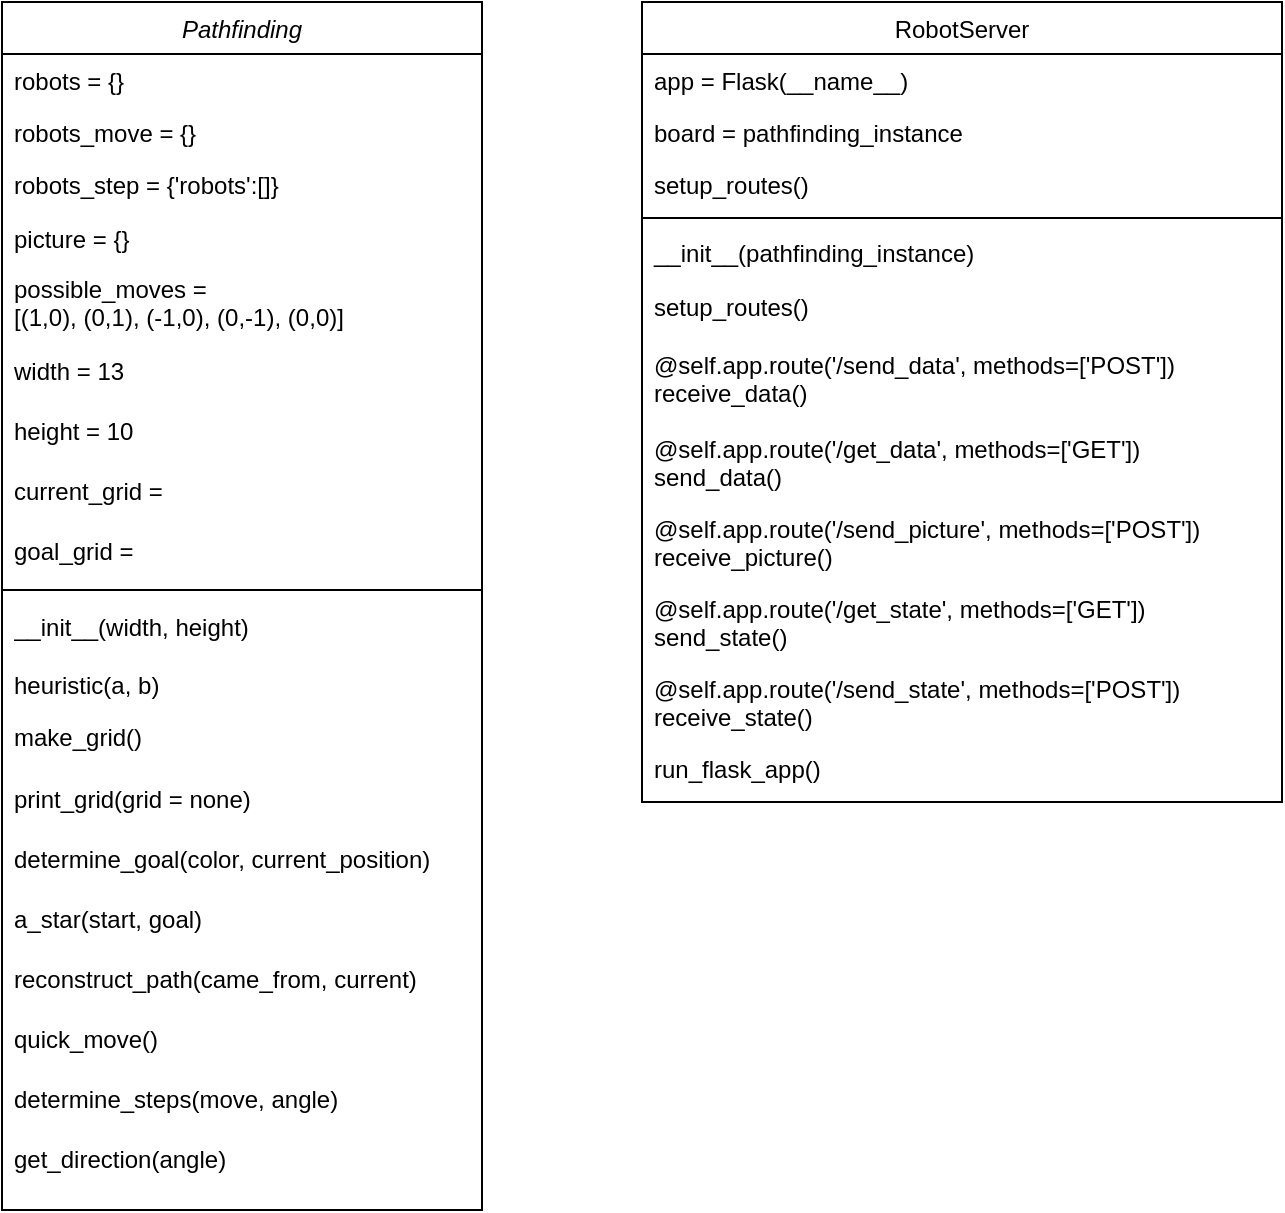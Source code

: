 <mxfile version="24.1.0" type="device">
  <diagram id="C5RBs43oDa-KdzZeNtuy" name="Page-1">
    <mxGraphModel dx="1687" dy="993" grid="1" gridSize="10" guides="1" tooltips="1" connect="1" arrows="1" fold="1" page="1" pageScale="1" pageWidth="827" pageHeight="1169" math="0" shadow="0">
      <root>
        <mxCell id="WIyWlLk6GJQsqaUBKTNV-0" />
        <mxCell id="WIyWlLk6GJQsqaUBKTNV-1" parent="WIyWlLk6GJQsqaUBKTNV-0" />
        <mxCell id="zkfFHV4jXpPFQw0GAbJ--0" value="Pathfinding" style="swimlane;fontStyle=2;align=center;verticalAlign=top;childLayout=stackLayout;horizontal=1;startSize=26;horizontalStack=0;resizeParent=1;resizeLast=0;collapsible=1;marginBottom=0;rounded=0;shadow=0;strokeWidth=1;" parent="WIyWlLk6GJQsqaUBKTNV-1" vertex="1">
          <mxGeometry x="80" y="80" width="240" height="604" as="geometry">
            <mxRectangle x="230" y="140" width="160" height="26" as="alternateBounds" />
          </mxGeometry>
        </mxCell>
        <mxCell id="zkfFHV4jXpPFQw0GAbJ--1" value="robots = {}" style="text;align=left;verticalAlign=top;spacingLeft=4;spacingRight=4;overflow=hidden;rotatable=0;points=[[0,0.5],[1,0.5]];portConstraint=eastwest;" parent="zkfFHV4jXpPFQw0GAbJ--0" vertex="1">
          <mxGeometry y="26" width="240" height="26" as="geometry" />
        </mxCell>
        <mxCell id="zkfFHV4jXpPFQw0GAbJ--2" value="robots_move = {}" style="text;align=left;verticalAlign=top;spacingLeft=4;spacingRight=4;overflow=hidden;rotatable=0;points=[[0,0.5],[1,0.5]];portConstraint=eastwest;rounded=0;shadow=0;html=0;" parent="zkfFHV4jXpPFQw0GAbJ--0" vertex="1">
          <mxGeometry y="52" width="240" height="26" as="geometry" />
        </mxCell>
        <mxCell id="zkfFHV4jXpPFQw0GAbJ--3" value="robots_step = {&#39;robots&#39;:[]}" style="text;align=left;verticalAlign=top;spacingLeft=4;spacingRight=4;overflow=hidden;rotatable=0;points=[[0,0.5],[1,0.5]];portConstraint=eastwest;rounded=0;shadow=0;html=0;" parent="zkfFHV4jXpPFQw0GAbJ--0" vertex="1">
          <mxGeometry y="78" width="240" height="26" as="geometry" />
        </mxCell>
        <mxCell id="13FKlpm7JAmn73KJ2DjP-21" value="picture = {}" style="text;strokeColor=none;fillColor=none;align=left;verticalAlign=middle;spacingLeft=4;spacingRight=4;overflow=hidden;points=[[0,0.5],[1,0.5]];portConstraint=eastwest;rotatable=0;whiteSpace=wrap;html=1;" vertex="1" parent="zkfFHV4jXpPFQw0GAbJ--0">
          <mxGeometry y="104" width="240" height="30" as="geometry" />
        </mxCell>
        <mxCell id="13FKlpm7JAmn73KJ2DjP-6" value="&lt;font style=&quot;font-size: 12px;&quot;&gt;&lt;span style=&quot;text-align: center; background-color: rgb(255, 255, 255);&quot;&gt;possible_moves = [&lt;/span&gt;&lt;span style=&quot;text-align: center; white-space: pre;&quot;&gt;(&lt;/span&gt;&lt;span style=&quot;text-align: center; white-space: pre;&quot;&gt;1&lt;/span&gt;&lt;span style=&quot;text-align: center; white-space: pre;&quot;&gt;,&lt;/span&gt;&lt;span style=&quot;text-align: center; white-space: pre;&quot;&gt;0&lt;/span&gt;&lt;span style=&quot;text-align: center; white-space: pre;&quot;&gt;), (&lt;/span&gt;&lt;span style=&quot;text-align: center; white-space: pre;&quot;&gt;0&lt;/span&gt;&lt;span style=&quot;text-align: center; white-space: pre;&quot;&gt;,&lt;/span&gt;&lt;span style=&quot;text-align: center; white-space: pre;&quot;&gt;1&lt;/span&gt;&lt;span style=&quot;text-align: center; white-space: pre;&quot;&gt;), (&lt;/span&gt;&lt;span style=&quot;text-align: center; white-space: pre;&quot;&gt;-&lt;/span&gt;&lt;span style=&quot;text-align: center; white-space: pre;&quot;&gt;1&lt;/span&gt;&lt;span style=&quot;text-align: center; white-space: pre;&quot;&gt;,&lt;/span&gt;&lt;span style=&quot;text-align: center; white-space: pre;&quot;&gt;0&lt;/span&gt;&lt;span style=&quot;text-align: center; white-space: pre;&quot;&gt;), (&lt;/span&gt;&lt;span style=&quot;text-align: center; white-space: pre;&quot;&gt;0&lt;/span&gt;&lt;span style=&quot;text-align: center; white-space: pre;&quot;&gt;,&lt;/span&gt;&lt;span style=&quot;text-align: center; white-space: pre;&quot;&gt;-&lt;/span&gt;&lt;span style=&quot;text-align: center; white-space: pre;&quot;&gt;1&lt;/span&gt;&lt;span style=&quot;text-align: center; white-space: pre;&quot;&gt;), (&lt;/span&gt;&lt;span style=&quot;text-align: center; white-space: pre;&quot;&gt;0&lt;/span&gt;&lt;span style=&quot;text-align: center; white-space: pre;&quot;&gt;,&lt;/span&gt;&lt;span style=&quot;text-align: center; white-space: pre;&quot;&gt;0&lt;/span&gt;&lt;span style=&quot;text-align: center; white-space: pre;&quot;&gt;)]&lt;/span&gt;&lt;/font&gt;" style="text;strokeColor=none;fillColor=none;align=left;verticalAlign=middle;spacingLeft=4;spacingRight=4;overflow=hidden;points=[[0,0.5],[1,0.5]];portConstraint=eastwest;rotatable=0;whiteSpace=wrap;html=1;spacingBottom=4;spacing=2;" vertex="1" parent="zkfFHV4jXpPFQw0GAbJ--0">
          <mxGeometry y="134" width="240" height="36" as="geometry" />
        </mxCell>
        <mxCell id="13FKlpm7JAmn73KJ2DjP-4" value="width = 13" style="text;strokeColor=none;fillColor=none;align=left;verticalAlign=middle;spacingLeft=4;spacingRight=4;overflow=hidden;points=[[0,0.5],[1,0.5]];portConstraint=eastwest;rotatable=0;whiteSpace=wrap;html=1;" vertex="1" parent="zkfFHV4jXpPFQw0GAbJ--0">
          <mxGeometry y="170" width="240" height="30" as="geometry" />
        </mxCell>
        <mxCell id="13FKlpm7JAmn73KJ2DjP-1" value="height = 10" style="text;strokeColor=none;fillColor=none;align=left;verticalAlign=middle;spacingLeft=4;spacingRight=4;overflow=hidden;points=[[0,0.5],[1,0.5]];portConstraint=eastwest;rotatable=0;whiteSpace=wrap;html=1;" vertex="1" parent="zkfFHV4jXpPFQw0GAbJ--0">
          <mxGeometry y="200" width="240" height="30" as="geometry" />
        </mxCell>
        <mxCell id="13FKlpm7JAmn73KJ2DjP-2" value="current_grid =&amp;nbsp;" style="text;strokeColor=none;fillColor=none;align=left;verticalAlign=middle;spacingLeft=4;spacingRight=4;overflow=hidden;points=[[0,0.5],[1,0.5]];portConstraint=eastwest;rotatable=0;whiteSpace=wrap;html=1;" vertex="1" parent="zkfFHV4jXpPFQw0GAbJ--0">
          <mxGeometry y="230" width="240" height="30" as="geometry" />
        </mxCell>
        <mxCell id="13FKlpm7JAmn73KJ2DjP-22" value="goal_grid =&amp;nbsp;" style="text;strokeColor=none;fillColor=none;align=left;verticalAlign=middle;spacingLeft=4;spacingRight=4;overflow=hidden;points=[[0,0.5],[1,0.5]];portConstraint=eastwest;rotatable=0;whiteSpace=wrap;html=1;" vertex="1" parent="zkfFHV4jXpPFQw0GAbJ--0">
          <mxGeometry y="260" width="240" height="30" as="geometry" />
        </mxCell>
        <mxCell id="zkfFHV4jXpPFQw0GAbJ--4" value="" style="line;html=1;strokeWidth=1;align=left;verticalAlign=middle;spacingTop=-1;spacingLeft=3;spacingRight=3;rotatable=0;labelPosition=right;points=[];portConstraint=eastwest;" parent="zkfFHV4jXpPFQw0GAbJ--0" vertex="1">
          <mxGeometry y="290" width="240" height="8" as="geometry" />
        </mxCell>
        <mxCell id="13FKlpm7JAmn73KJ2DjP-9" value="__init__(width, height)" style="text;strokeColor=none;fillColor=none;align=left;verticalAlign=middle;spacingLeft=4;spacingRight=4;overflow=hidden;points=[[0,0.5],[1,0.5]];portConstraint=eastwest;rotatable=0;whiteSpace=wrap;html=1;" vertex="1" parent="zkfFHV4jXpPFQw0GAbJ--0">
          <mxGeometry y="298" width="240" height="30" as="geometry" />
        </mxCell>
        <mxCell id="zkfFHV4jXpPFQw0GAbJ--5" value="heuristic(a, b)" style="text;align=left;verticalAlign=top;spacingLeft=4;spacingRight=4;overflow=hidden;rotatable=0;points=[[0,0.5],[1,0.5]];portConstraint=eastwest;fontColor=default;" parent="zkfFHV4jXpPFQw0GAbJ--0" vertex="1">
          <mxGeometry y="328" width="240" height="26" as="geometry" />
        </mxCell>
        <mxCell id="13FKlpm7JAmn73KJ2DjP-7" value="make_grid()" style="text;align=left;verticalAlign=top;spacingLeft=4;spacingRight=4;overflow=hidden;points=[[0,0.5],[1,0.5]];portConstraint=eastwest;rotatable=0;fillColor=none;fontFamily=Helvetica;labelBackgroundColor=default;fontColor=default;" vertex="1" parent="zkfFHV4jXpPFQw0GAbJ--0">
          <mxGeometry y="354" width="240" height="30" as="geometry" />
        </mxCell>
        <mxCell id="13FKlpm7JAmn73KJ2DjP-8" value="print_grid(grid = none)" style="text;strokeColor=none;fillColor=none;align=left;verticalAlign=middle;spacingLeft=4;spacingRight=4;overflow=hidden;points=[[0,0.5],[1,0.5]];portConstraint=eastwest;rotatable=0;whiteSpace=wrap;html=1;" vertex="1" parent="zkfFHV4jXpPFQw0GAbJ--0">
          <mxGeometry y="384" width="240" height="30" as="geometry" />
        </mxCell>
        <mxCell id="13FKlpm7JAmn73KJ2DjP-11" value="determine_goal(color, current_position)" style="text;strokeColor=none;fillColor=none;align=left;verticalAlign=middle;spacingLeft=4;spacingRight=4;overflow=hidden;points=[[0,0.5],[1,0.5]];portConstraint=eastwest;rotatable=0;whiteSpace=wrap;html=1;" vertex="1" parent="zkfFHV4jXpPFQw0GAbJ--0">
          <mxGeometry y="414" width="240" height="30" as="geometry" />
        </mxCell>
        <mxCell id="13FKlpm7JAmn73KJ2DjP-12" value="a_star(start, goal)" style="text;strokeColor=none;fillColor=none;align=left;verticalAlign=middle;spacingLeft=4;spacingRight=4;overflow=hidden;points=[[0,0.5],[1,0.5]];portConstraint=eastwest;rotatable=0;whiteSpace=wrap;html=1;" vertex="1" parent="zkfFHV4jXpPFQw0GAbJ--0">
          <mxGeometry y="444" width="240" height="30" as="geometry" />
        </mxCell>
        <mxCell id="13FKlpm7JAmn73KJ2DjP-15" value="reconstruct_path(came_from, current)" style="text;strokeColor=none;fillColor=none;align=left;verticalAlign=middle;spacingLeft=4;spacingRight=4;overflow=hidden;points=[[0,0.5],[1,0.5]];portConstraint=eastwest;rotatable=0;whiteSpace=wrap;html=1;" vertex="1" parent="zkfFHV4jXpPFQw0GAbJ--0">
          <mxGeometry y="474" width="240" height="30" as="geometry" />
        </mxCell>
        <mxCell id="13FKlpm7JAmn73KJ2DjP-14" value="quick_move()" style="text;strokeColor=none;fillColor=none;align=left;verticalAlign=middle;spacingLeft=4;spacingRight=4;overflow=hidden;points=[[0,0.5],[1,0.5]];portConstraint=eastwest;rotatable=0;whiteSpace=wrap;html=1;" vertex="1" parent="zkfFHV4jXpPFQw0GAbJ--0">
          <mxGeometry y="504" width="240" height="30" as="geometry" />
        </mxCell>
        <mxCell id="13FKlpm7JAmn73KJ2DjP-13" value="determine_steps(move, angle)" style="text;strokeColor=none;fillColor=none;align=left;verticalAlign=middle;spacingLeft=4;spacingRight=4;overflow=hidden;points=[[0,0.5],[1,0.5]];portConstraint=eastwest;rotatable=0;whiteSpace=wrap;html=1;" vertex="1" parent="zkfFHV4jXpPFQw0GAbJ--0">
          <mxGeometry y="534" width="240" height="30" as="geometry" />
        </mxCell>
        <mxCell id="13FKlpm7JAmn73KJ2DjP-10" value="get_direction(angle)" style="text;strokeColor=none;fillColor=none;align=left;verticalAlign=middle;spacingLeft=4;spacingRight=4;overflow=hidden;points=[[0,0.5],[1,0.5]];portConstraint=eastwest;rotatable=0;whiteSpace=wrap;html=1;" vertex="1" parent="zkfFHV4jXpPFQw0GAbJ--0">
          <mxGeometry y="564" width="240" height="30" as="geometry" />
        </mxCell>
        <mxCell id="zkfFHV4jXpPFQw0GAbJ--17" value="RobotServer" style="swimlane;fontStyle=0;align=center;verticalAlign=top;childLayout=stackLayout;horizontal=1;startSize=26;horizontalStack=0;resizeParent=1;resizeLast=0;collapsible=1;marginBottom=0;rounded=0;shadow=0;strokeWidth=1;" parent="WIyWlLk6GJQsqaUBKTNV-1" vertex="1">
          <mxGeometry x="400" y="80" width="320" height="400" as="geometry">
            <mxRectangle x="550" y="140" width="160" height="26" as="alternateBounds" />
          </mxGeometry>
        </mxCell>
        <mxCell id="zkfFHV4jXpPFQw0GAbJ--18" value="app = Flask(__name__)" style="text;align=left;verticalAlign=top;spacingLeft=4;spacingRight=4;overflow=hidden;rotatable=0;points=[[0,0.5],[1,0.5]];portConstraint=eastwest;" parent="zkfFHV4jXpPFQw0GAbJ--17" vertex="1">
          <mxGeometry y="26" width="320" height="26" as="geometry" />
        </mxCell>
        <mxCell id="zkfFHV4jXpPFQw0GAbJ--19" value="board = pathfinding_instance" style="text;align=left;verticalAlign=top;spacingLeft=4;spacingRight=4;overflow=hidden;rotatable=0;points=[[0,0.5],[1,0.5]];portConstraint=eastwest;rounded=0;shadow=0;html=0;" parent="zkfFHV4jXpPFQw0GAbJ--17" vertex="1">
          <mxGeometry y="52" width="320" height="26" as="geometry" />
        </mxCell>
        <mxCell id="zkfFHV4jXpPFQw0GAbJ--20" value="setup_routes()" style="text;align=left;verticalAlign=top;spacingLeft=4;spacingRight=4;overflow=hidden;rotatable=0;points=[[0,0.5],[1,0.5]];portConstraint=eastwest;rounded=0;shadow=0;html=0;" parent="zkfFHV4jXpPFQw0GAbJ--17" vertex="1">
          <mxGeometry y="78" width="320" height="26" as="geometry" />
        </mxCell>
        <mxCell id="zkfFHV4jXpPFQw0GAbJ--23" value="" style="line;html=1;strokeWidth=1;align=left;verticalAlign=middle;spacingTop=-1;spacingLeft=3;spacingRight=3;rotatable=0;labelPosition=right;points=[];portConstraint=eastwest;" parent="zkfFHV4jXpPFQw0GAbJ--17" vertex="1">
          <mxGeometry y="104" width="320" height="8" as="geometry" />
        </mxCell>
        <mxCell id="zkfFHV4jXpPFQw0GAbJ--24" value="__init__(pathfinding_instance)" style="text;align=left;verticalAlign=top;spacingLeft=4;spacingRight=4;overflow=hidden;rotatable=0;points=[[0,0.5],[1,0.5]];portConstraint=eastwest;" parent="zkfFHV4jXpPFQw0GAbJ--17" vertex="1">
          <mxGeometry y="112" width="320" height="26" as="geometry" />
        </mxCell>
        <mxCell id="13FKlpm7JAmn73KJ2DjP-16" value="setup_routes()" style="text;strokeColor=none;fillColor=none;align=left;verticalAlign=middle;spacingLeft=4;spacingRight=4;overflow=hidden;points=[[0,0.5],[1,0.5]];portConstraint=eastwest;rotatable=0;whiteSpace=wrap;html=1;" vertex="1" parent="zkfFHV4jXpPFQw0GAbJ--17">
          <mxGeometry y="138" width="320" height="30" as="geometry" />
        </mxCell>
        <mxCell id="13FKlpm7JAmn73KJ2DjP-17" value="@self.app.route(&#39;/send_data&#39;, methods=[&#39;POST&#39;])&lt;div&gt;receive_data()&lt;/div&gt;" style="text;strokeColor=none;fillColor=none;align=left;verticalAlign=top;spacingLeft=4;spacingRight=4;overflow=hidden;points=[[0,0.5],[1,0.5]];portConstraint=eastwest;rotatable=0;whiteSpace=wrap;html=1;" vertex="1" parent="zkfFHV4jXpPFQw0GAbJ--17">
          <mxGeometry y="168" width="320" height="42" as="geometry" />
        </mxCell>
        <mxCell id="13FKlpm7JAmn73KJ2DjP-20" value="@self.app.route(&#39;/get_data&#39;, methods=[&#39;GET&#39;])&lt;div&gt;send_data()&lt;/div&gt;" style="text;strokeColor=none;fillColor=none;align=left;verticalAlign=top;spacingLeft=4;spacingRight=4;overflow=hidden;points=[[0,0.5],[1,0.5]];portConstraint=eastwest;rotatable=0;whiteSpace=wrap;html=1;" vertex="1" parent="zkfFHV4jXpPFQw0GAbJ--17">
          <mxGeometry y="210" width="320" height="40" as="geometry" />
        </mxCell>
        <mxCell id="13FKlpm7JAmn73KJ2DjP-23" value="@self.app.route(&#39;/send_picture&#39;, methods=[&#39;POST&#39;])&lt;div&gt;receive_picture()&lt;/div&gt;" style="text;strokeColor=none;fillColor=none;align=left;verticalAlign=top;spacingLeft=4;spacingRight=4;overflow=hidden;points=[[0,0.5],[1,0.5]];portConstraint=eastwest;rotatable=0;whiteSpace=wrap;html=1;" vertex="1" parent="zkfFHV4jXpPFQw0GAbJ--17">
          <mxGeometry y="250" width="320" height="40" as="geometry" />
        </mxCell>
        <mxCell id="13FKlpm7JAmn73KJ2DjP-24" value="@self.app.route(&#39;/get_state&#39;, methods=[&#39;GET&#39;])&lt;div&gt;send_state()&lt;/div&gt;" style="text;strokeColor=none;fillColor=none;align=left;verticalAlign=top;spacingLeft=4;spacingRight=4;overflow=hidden;points=[[0,0.5],[1,0.5]];portConstraint=eastwest;rotatable=0;whiteSpace=wrap;html=1;" vertex="1" parent="zkfFHV4jXpPFQw0GAbJ--17">
          <mxGeometry y="290" width="320" height="40" as="geometry" />
        </mxCell>
        <mxCell id="13FKlpm7JAmn73KJ2DjP-25" value="@self.app.route(&#39;/send_state&#39;, methods=[&#39;POST&#39;])&lt;div&gt;receive_state()&lt;/div&gt;" style="text;strokeColor=none;fillColor=none;align=left;verticalAlign=top;spacingLeft=4;spacingRight=4;overflow=hidden;points=[[0,0.5],[1,0.5]];portConstraint=eastwest;rotatable=0;whiteSpace=wrap;html=1;" vertex="1" parent="zkfFHV4jXpPFQw0GAbJ--17">
          <mxGeometry y="330" width="320" height="40" as="geometry" />
        </mxCell>
        <mxCell id="zkfFHV4jXpPFQw0GAbJ--25" value="run_flask_app()" style="text;align=left;verticalAlign=top;spacingLeft=4;spacingRight=4;overflow=hidden;rotatable=0;points=[[0,0.5],[1,0.5]];portConstraint=eastwest;" parent="zkfFHV4jXpPFQw0GAbJ--17" vertex="1">
          <mxGeometry y="370" width="320" height="26" as="geometry" />
        </mxCell>
      </root>
    </mxGraphModel>
  </diagram>
</mxfile>
